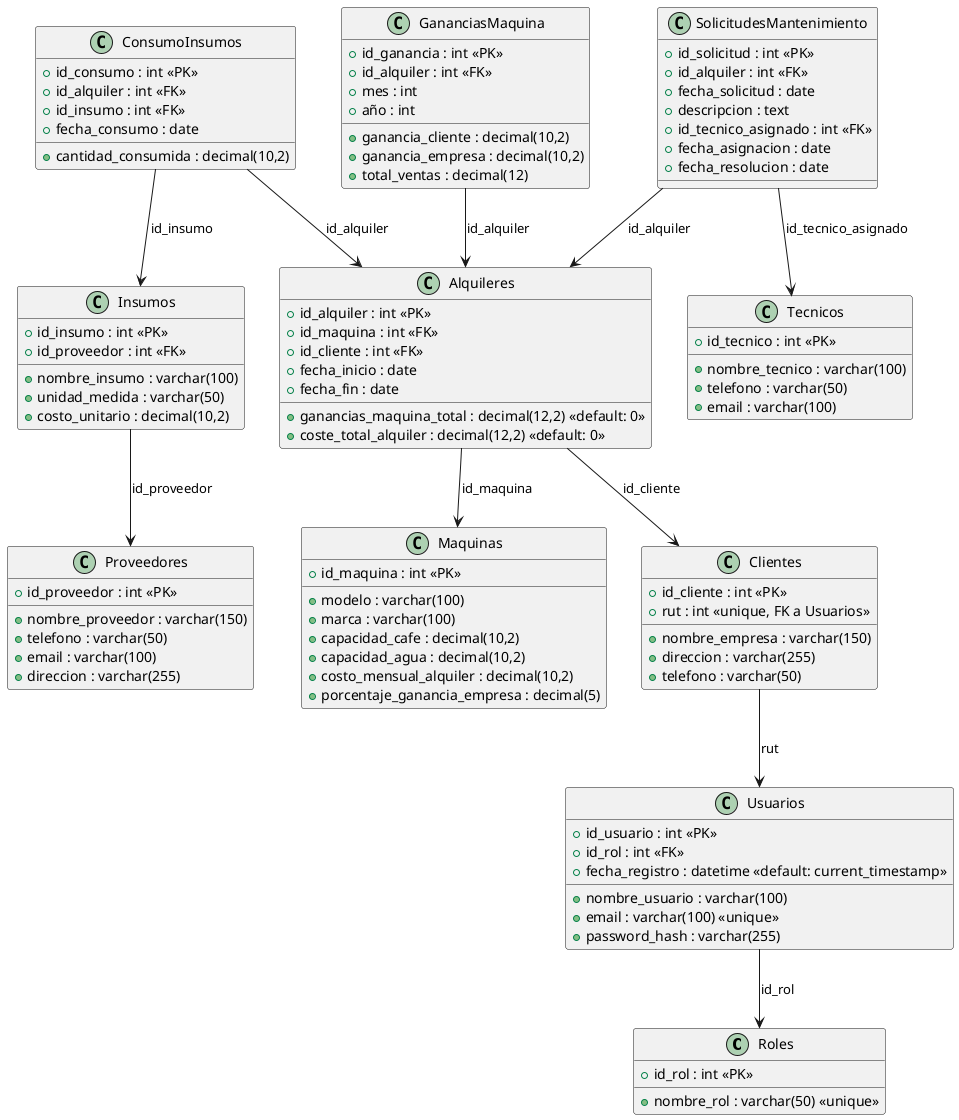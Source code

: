 @startuml obligatorio2025

class Roles {
    + id_rol : int <<PK>>
    + nombre_rol : varchar(50) <<unique>>
}

class Usuarios {
    + id_usuario : int <<PK>>
    + nombre_usuario : varchar(100)
    + email : varchar(100) <<unique>>
    + password_hash : varchar(255)
    + id_rol : int <<FK>>
    + fecha_registro : datetime <<default: current_timestamp>>
}

class Clientes {
    + id_cliente : int <<PK>>
    + rut : int <<unique, FK a Usuarios>>
    + nombre_empresa : varchar(150)
    + direccion : varchar(255)
    + telefono : varchar(50)
}

class Maquinas {
    + id_maquina : int <<PK>>
    + modelo : varchar(100)
    + marca : varchar(100)
    + capacidad_cafe : decimal(10,2)
    + capacidad_agua : decimal(10,2)
    + costo_mensual_alquiler : decimal(10,2)
    + porcentaje_ganancia_empresa : decimal(5)
}

class Alquileres {
    + id_alquiler : int <<PK>>
    + id_maquina : int <<FK>>
    + id_cliente : int <<FK>>
    + fecha_inicio : date
    + fecha_fin : date
    + ganancias_maquina_total : decimal(12,2) <<default: 0>>
    + coste_total_alquiler : decimal(12,2) <<default: 0>>
}

class GananciasMaquina {
    + id_ganancia : int <<PK>>
    + id_alquiler : int <<FK>>
    + mes : int
    + año : int
    + ganancia_cliente : decimal(10,2)
    + ganancia_empresa : decimal(10,2)
    + total_ventas : decimal(12)
}

class Proveedores {
    + id_proveedor : int <<PK>>
    + nombre_proveedor : varchar(150)
    + telefono : varchar(50)
    + email : varchar(100)
    + direccion : varchar(255)
}

class Insumos {
    + id_insumo : int <<PK>>
    + nombre_insumo : varchar(100)
    + unidad_medida : varchar(50)
    + costo_unitario : decimal(10,2)
    + id_proveedor : int <<FK>>
}

class ConsumoInsumos {
    + id_consumo : int <<PK>>
    + id_alquiler : int <<FK>>
    + id_insumo : int <<FK>>
    + cantidad_consumida : decimal(10,2)
    + fecha_consumo : date
}

class Tecnicos {
    + id_tecnico : int <<PK>>
    + nombre_tecnico : varchar(100)
    + telefono : varchar(50)
    + email : varchar(100)
}

class SolicitudesMantenimiento {
    + id_solicitud : int <<PK>>
    + id_alquiler : int <<FK>>
    + fecha_solicitud : date
    + descripcion : text
    + id_tecnico_asignado : int <<FK>>
    + fecha_asignacion : date
    + fecha_resolucion : date
}

' Relaciones
Usuarios --> Roles : id_rol
Clientes --> Usuarios : rut
Alquileres --> Maquinas : id_maquina
Alquileres --> Clientes : id_cliente
GananciasMaquina --> Alquileres : id_alquiler
Insumos --> Proveedores : id_proveedor
ConsumoInsumos --> Alquileres : id_alquiler
ConsumoInsumos --> Insumos : id_insumo
SolicitudesMantenimiento --> Alquileres : id_alquiler
SolicitudesMantenimiento --> Tecnicos : id_tecnico_asignado

@enduml
